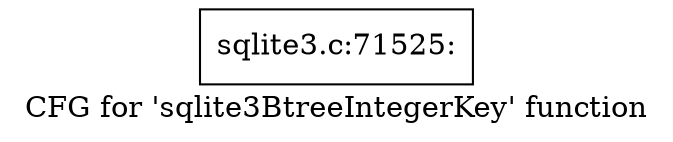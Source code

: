 digraph "CFG for 'sqlite3BtreeIntegerKey' function" {
	label="CFG for 'sqlite3BtreeIntegerKey' function";

	Node0x55c0f78b7bd0 [shape=record,label="{sqlite3.c:71525:}"];
}
